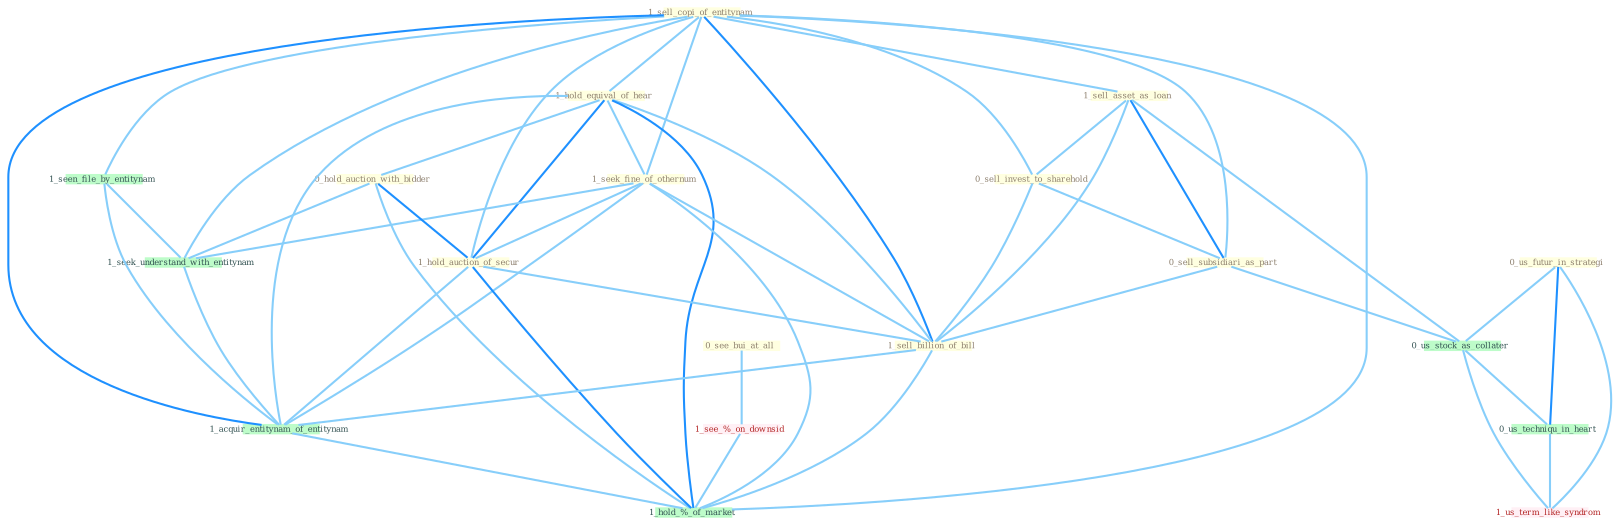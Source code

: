 Graph G{ 
    node
    [shape=polygon,style=filled,width=.5,height=.06,color="#BDFCC9",fixedsize=true,fontsize=4,
    fontcolor="#2f4f4f"];
    {node
    [color="#ffffe0", fontcolor="#8b7d6b"] "0_see_bui_at_all " "0_us_futur_in_strategi " "1_sell_copi_of_entitynam " "1_sell_asset_as_loan " "0_sell_invest_to_sharehold " "0_sell_subsidiari_as_part " "1_hold_equival_of_hear " "1_seek_fine_of_othernum " "0_hold_auction_with_bidder " "1_hold_auction_of_secur " "1_sell_billion_of_bill "}
{node [color="#fff0f5", fontcolor="#b22222"] "1_see_%_on_downsid " "1_us_term_like_syndrom "}
edge [color="#B0E2FF"];

	"0_see_bui_at_all " -- "1_see_%_on_downsid " [w="1", color="#87cefa" ];
	"0_us_futur_in_strategi " -- "0_us_stock_as_collater " [w="1", color="#87cefa" ];
	"0_us_futur_in_strategi " -- "0_us_techniqu_in_heart " [w="2", color="#1e90ff" , len=0.8];
	"0_us_futur_in_strategi " -- "1_us_term_like_syndrom " [w="1", color="#87cefa" ];
	"1_sell_copi_of_entitynam " -- "1_sell_asset_as_loan " [w="1", color="#87cefa" ];
	"1_sell_copi_of_entitynam " -- "0_sell_invest_to_sharehold " [w="1", color="#87cefa" ];
	"1_sell_copi_of_entitynam " -- "0_sell_subsidiari_as_part " [w="1", color="#87cefa" ];
	"1_sell_copi_of_entitynam " -- "1_hold_equival_of_hear " [w="1", color="#87cefa" ];
	"1_sell_copi_of_entitynam " -- "1_seek_fine_of_othernum " [w="1", color="#87cefa" ];
	"1_sell_copi_of_entitynam " -- "1_hold_auction_of_secur " [w="1", color="#87cefa" ];
	"1_sell_copi_of_entitynam " -- "1_sell_billion_of_bill " [w="2", color="#1e90ff" , len=0.8];
	"1_sell_copi_of_entitynam " -- "1_seen_file_by_entitynam " [w="1", color="#87cefa" ];
	"1_sell_copi_of_entitynam " -- "1_seek_understand_with_entitynam " [w="1", color="#87cefa" ];
	"1_sell_copi_of_entitynam " -- "1_acquir_entitynam_of_entitynam " [w="2", color="#1e90ff" , len=0.8];
	"1_sell_copi_of_entitynam " -- "1_hold_%_of_market " [w="1", color="#87cefa" ];
	"1_sell_asset_as_loan " -- "0_sell_invest_to_sharehold " [w="1", color="#87cefa" ];
	"1_sell_asset_as_loan " -- "0_sell_subsidiari_as_part " [w="2", color="#1e90ff" , len=0.8];
	"1_sell_asset_as_loan " -- "1_sell_billion_of_bill " [w="1", color="#87cefa" ];
	"1_sell_asset_as_loan " -- "0_us_stock_as_collater " [w="1", color="#87cefa" ];
	"0_sell_invest_to_sharehold " -- "0_sell_subsidiari_as_part " [w="1", color="#87cefa" ];
	"0_sell_invest_to_sharehold " -- "1_sell_billion_of_bill " [w="1", color="#87cefa" ];
	"0_sell_subsidiari_as_part " -- "1_sell_billion_of_bill " [w="1", color="#87cefa" ];
	"0_sell_subsidiari_as_part " -- "0_us_stock_as_collater " [w="1", color="#87cefa" ];
	"1_hold_equival_of_hear " -- "1_seek_fine_of_othernum " [w="1", color="#87cefa" ];
	"1_hold_equival_of_hear " -- "0_hold_auction_with_bidder " [w="1", color="#87cefa" ];
	"1_hold_equival_of_hear " -- "1_hold_auction_of_secur " [w="2", color="#1e90ff" , len=0.8];
	"1_hold_equival_of_hear " -- "1_sell_billion_of_bill " [w="1", color="#87cefa" ];
	"1_hold_equival_of_hear " -- "1_acquir_entitynam_of_entitynam " [w="1", color="#87cefa" ];
	"1_hold_equival_of_hear " -- "1_hold_%_of_market " [w="2", color="#1e90ff" , len=0.8];
	"1_seek_fine_of_othernum " -- "1_hold_auction_of_secur " [w="1", color="#87cefa" ];
	"1_seek_fine_of_othernum " -- "1_sell_billion_of_bill " [w="1", color="#87cefa" ];
	"1_seek_fine_of_othernum " -- "1_seek_understand_with_entitynam " [w="1", color="#87cefa" ];
	"1_seek_fine_of_othernum " -- "1_acquir_entitynam_of_entitynam " [w="1", color="#87cefa" ];
	"1_seek_fine_of_othernum " -- "1_hold_%_of_market " [w="1", color="#87cefa" ];
	"0_hold_auction_with_bidder " -- "1_hold_auction_of_secur " [w="2", color="#1e90ff" , len=0.8];
	"0_hold_auction_with_bidder " -- "1_seek_understand_with_entitynam " [w="1", color="#87cefa" ];
	"0_hold_auction_with_bidder " -- "1_hold_%_of_market " [w="1", color="#87cefa" ];
	"1_hold_auction_of_secur " -- "1_sell_billion_of_bill " [w="1", color="#87cefa" ];
	"1_hold_auction_of_secur " -- "1_acquir_entitynam_of_entitynam " [w="1", color="#87cefa" ];
	"1_hold_auction_of_secur " -- "1_hold_%_of_market " [w="2", color="#1e90ff" , len=0.8];
	"1_sell_billion_of_bill " -- "1_acquir_entitynam_of_entitynam " [w="1", color="#87cefa" ];
	"1_sell_billion_of_bill " -- "1_hold_%_of_market " [w="1", color="#87cefa" ];
	"1_seen_file_by_entitynam " -- "1_seek_understand_with_entitynam " [w="1", color="#87cefa" ];
	"1_seen_file_by_entitynam " -- "1_acquir_entitynam_of_entitynam " [w="1", color="#87cefa" ];
	"0_us_stock_as_collater " -- "0_us_techniqu_in_heart " [w="1", color="#87cefa" ];
	"0_us_stock_as_collater " -- "1_us_term_like_syndrom " [w="1", color="#87cefa" ];
	"1_seek_understand_with_entitynam " -- "1_acquir_entitynam_of_entitynam " [w="1", color="#87cefa" ];
	"1_acquir_entitynam_of_entitynam " -- "1_hold_%_of_market " [w="1", color="#87cefa" ];
	"0_us_techniqu_in_heart " -- "1_us_term_like_syndrom " [w="1", color="#87cefa" ];
	"1_see_%_on_downsid " -- "1_hold_%_of_market " [w="1", color="#87cefa" ];
}